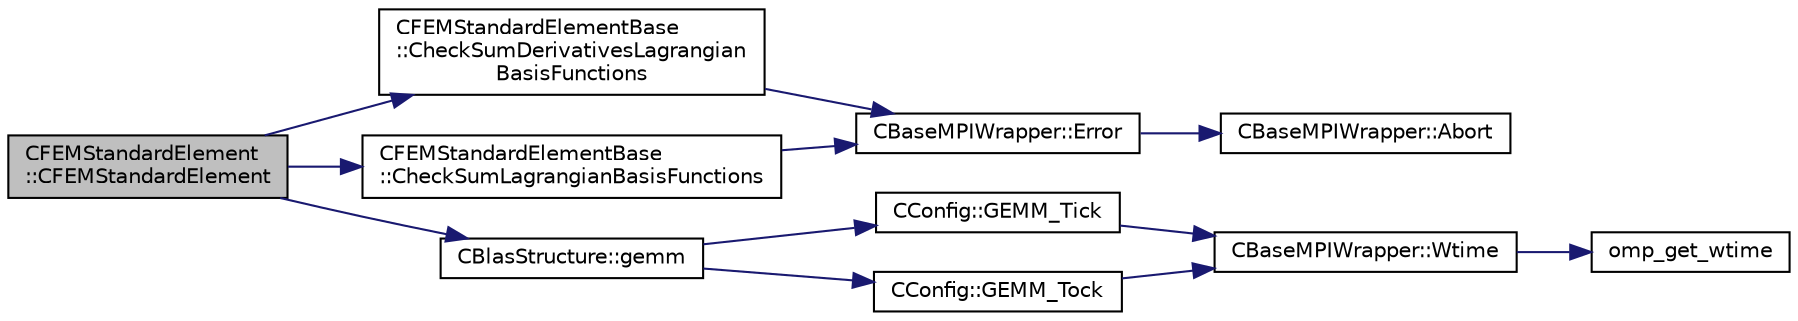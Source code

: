 digraph "CFEMStandardElement::CFEMStandardElement"
{
 // LATEX_PDF_SIZE
  edge [fontname="Helvetica",fontsize="10",labelfontname="Helvetica",labelfontsize="10"];
  node [fontname="Helvetica",fontsize="10",shape=record];
  rankdir="LR";
  Node1 [label="CFEMStandardElement\l::CFEMStandardElement",height=0.2,width=0.4,color="black", fillcolor="grey75", style="filled", fontcolor="black",tooltip="Alternative constructor."];
  Node1 -> Node2 [color="midnightblue",fontsize="10",style="solid",fontname="Helvetica"];
  Node2 [label="CFEMStandardElementBase\l::CheckSumDerivativesLagrangian\lBasisFunctions",height=0.2,width=0.4,color="black", fillcolor="white", style="filled",URL="$classCFEMStandardElementBase.html#a6678f18399d16e04ad41a21f0f102248",tooltip="Function, which checks if the sum of the given derivatives of the Lagrangian interpolation functions ..."];
  Node2 -> Node3 [color="midnightblue",fontsize="10",style="solid",fontname="Helvetica"];
  Node3 [label="CBaseMPIWrapper::Error",height=0.2,width=0.4,color="black", fillcolor="white", style="filled",URL="$classCBaseMPIWrapper.html#a04457c47629bda56704e6a8804833eeb",tooltip=" "];
  Node3 -> Node4 [color="midnightblue",fontsize="10",style="solid",fontname="Helvetica"];
  Node4 [label="CBaseMPIWrapper::Abort",height=0.2,width=0.4,color="black", fillcolor="white", style="filled",URL="$classCBaseMPIWrapper.html#af7297d861dca86b45cf561b6ab642e8f",tooltip=" "];
  Node1 -> Node5 [color="midnightblue",fontsize="10",style="solid",fontname="Helvetica"];
  Node5 [label="CFEMStandardElementBase\l::CheckSumLagrangianBasisFunctions",height=0.2,width=0.4,color="black", fillcolor="white", style="filled",URL="$classCFEMStandardElementBase.html#a3cf5e836aba33c9d2bf088fed36d000b",tooltip="Function, which checks if the sum of the given Lagrangian interpolation functions is 1 in the points."];
  Node5 -> Node3 [color="midnightblue",fontsize="10",style="solid",fontname="Helvetica"];
  Node1 -> Node6 [color="midnightblue",fontsize="10",style="solid",fontname="Helvetica"];
  Node6 [label="CBlasStructure::gemm",height=0.2,width=0.4,color="black", fillcolor="white", style="filled",URL="$classCBlasStructure.html#ad282634317e0a32bce7896e2ddc40043",tooltip="Function, which carries out a dense matrix product. It is a limited version of the BLAS gemm function..."];
  Node6 -> Node7 [color="midnightblue",fontsize="10",style="solid",fontname="Helvetica"];
  Node7 [label="CConfig::GEMM_Tick",height=0.2,width=0.4,color="black", fillcolor="white", style="filled",URL="$classCConfig.html#a2843524e5245c2c6128acdd20e746f4a",tooltip="Start the timer for profiling subroutines."];
  Node7 -> Node8 [color="midnightblue",fontsize="10",style="solid",fontname="Helvetica"];
  Node8 [label="CBaseMPIWrapper::Wtime",height=0.2,width=0.4,color="black", fillcolor="white", style="filled",URL="$classCBaseMPIWrapper.html#adcf32aa628d4b515e8835bc5c56fbf08",tooltip=" "];
  Node8 -> Node9 [color="midnightblue",fontsize="10",style="solid",fontname="Helvetica"];
  Node9 [label="omp_get_wtime",height=0.2,width=0.4,color="black", fillcolor="white", style="filled",URL="$omp__structure_8hpp.html#a649bd48ab038a72108f11f5a85316266",tooltip="Return the wall time."];
  Node6 -> Node10 [color="midnightblue",fontsize="10",style="solid",fontname="Helvetica"];
  Node10 [label="CConfig::GEMM_Tock",height=0.2,width=0.4,color="black", fillcolor="white", style="filled",URL="$classCConfig.html#a695fe18134532a43b328845dd0cce3bb",tooltip="Stop the timer for the GEMM profiling and store results."];
  Node10 -> Node8 [color="midnightblue",fontsize="10",style="solid",fontname="Helvetica"];
}

